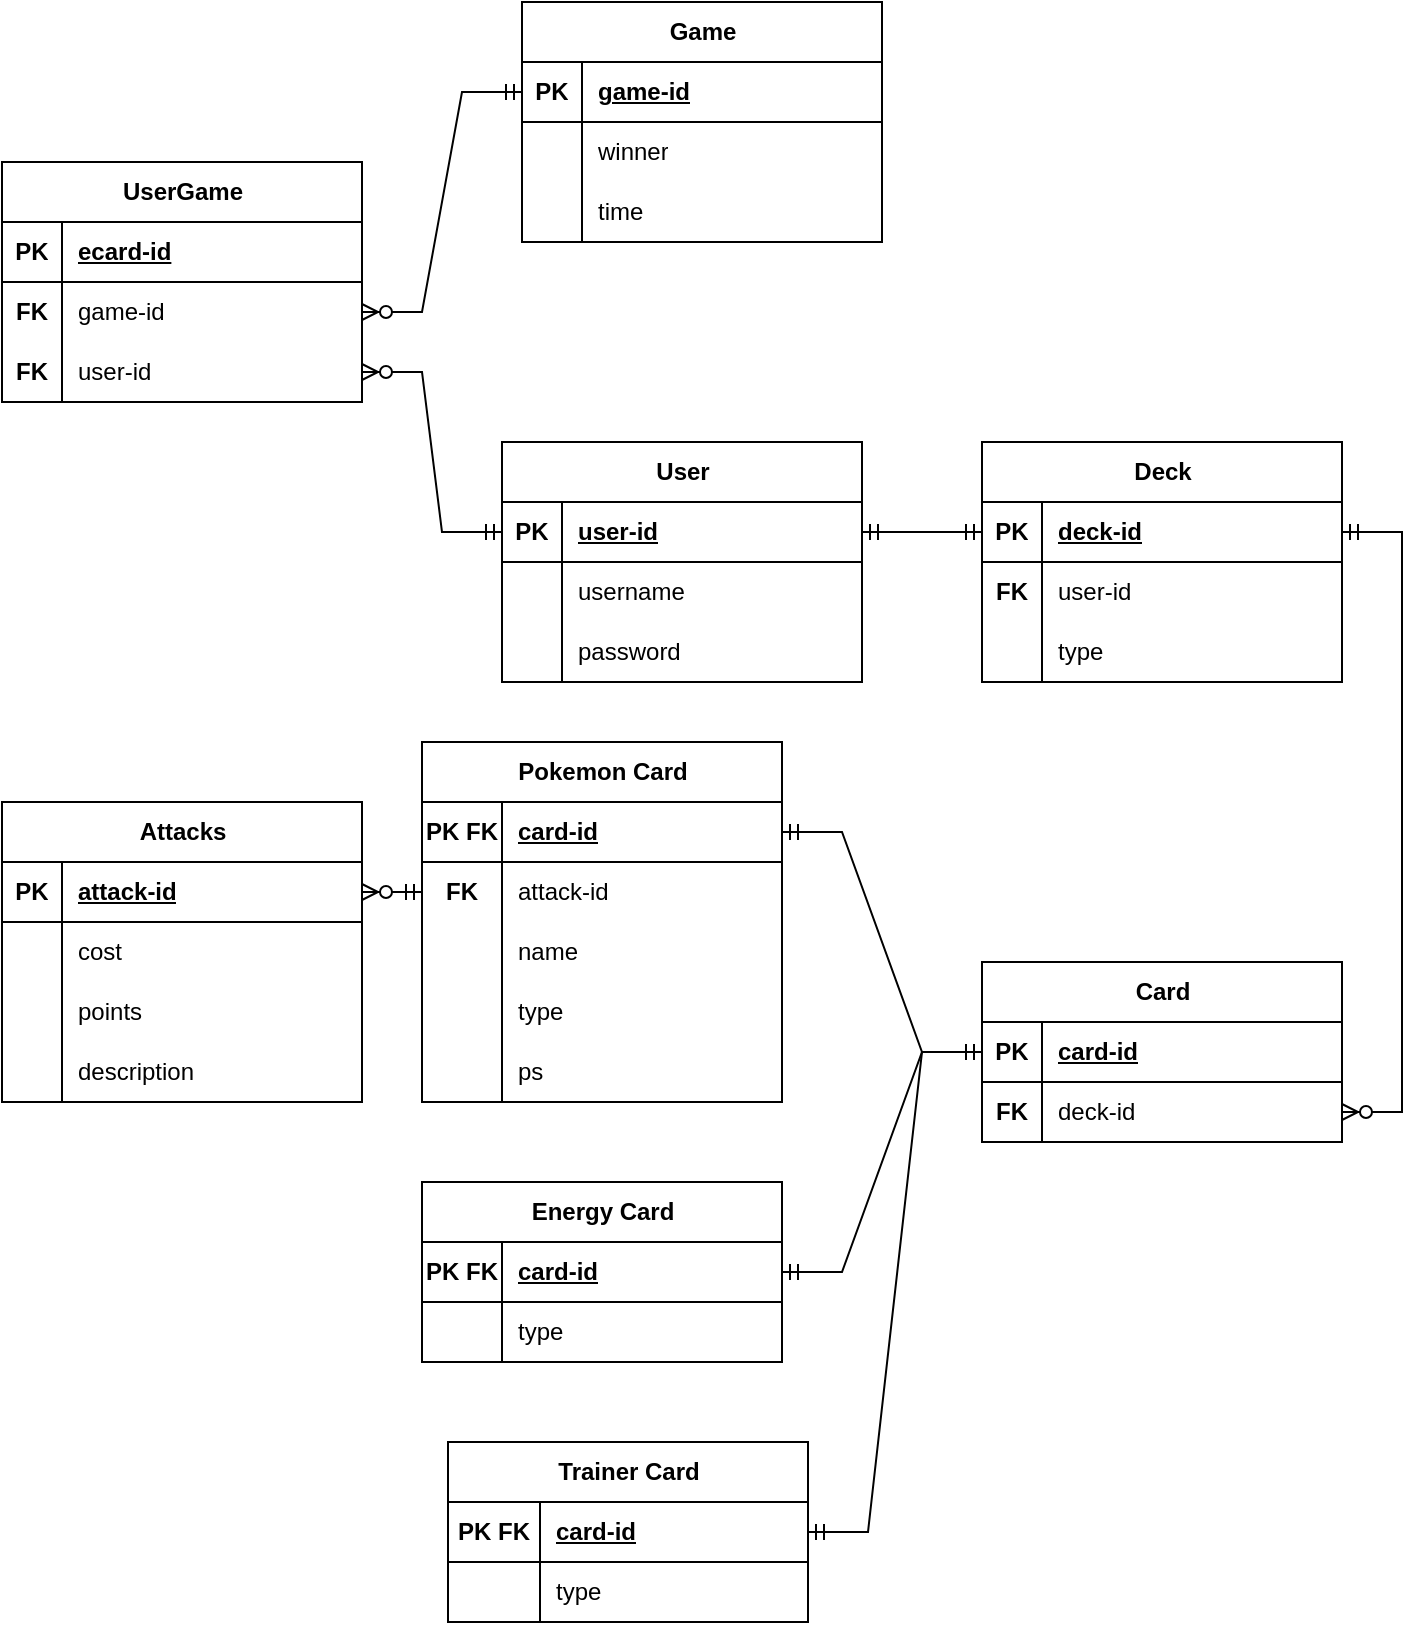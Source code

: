 <mxfile version="24.2.5" type="device">
  <diagram id="C5RBs43oDa-KdzZeNtuy" name="Page-1">
    <mxGraphModel dx="1312" dy="996" grid="1" gridSize="10" guides="1" tooltips="1" connect="1" arrows="1" fold="1" page="1" pageScale="1" pageWidth="827" pageHeight="1169" math="0" shadow="0">
      <root>
        <mxCell id="WIyWlLk6GJQsqaUBKTNV-0" />
        <mxCell id="WIyWlLk6GJQsqaUBKTNV-1" parent="WIyWlLk6GJQsqaUBKTNV-0" />
        <mxCell id="CTVpXvNB7a9VgWqE3rLi-47" value="User" style="shape=table;startSize=30;container=1;collapsible=1;childLayout=tableLayout;fixedRows=1;rowLines=0;fontStyle=1;align=center;resizeLast=1;html=1;flipH=1;flipV=0;" vertex="1" parent="WIyWlLk6GJQsqaUBKTNV-1">
          <mxGeometry x="313" y="280" width="180" height="120" as="geometry" />
        </mxCell>
        <mxCell id="CTVpXvNB7a9VgWqE3rLi-48" value="" style="shape=tableRow;horizontal=0;startSize=0;swimlaneHead=0;swimlaneBody=0;fillColor=none;collapsible=0;dropTarget=0;points=[[0,0.5],[1,0.5]];portConstraint=eastwest;top=0;left=0;right=0;bottom=1;" vertex="1" parent="CTVpXvNB7a9VgWqE3rLi-47">
          <mxGeometry y="30" width="180" height="30" as="geometry" />
        </mxCell>
        <mxCell id="CTVpXvNB7a9VgWqE3rLi-49" value="PK" style="shape=partialRectangle;connectable=0;fillColor=none;top=0;left=0;bottom=0;right=0;fontStyle=1;overflow=hidden;whiteSpace=wrap;html=1;" vertex="1" parent="CTVpXvNB7a9VgWqE3rLi-48">
          <mxGeometry width="30" height="30" as="geometry">
            <mxRectangle width="30" height="30" as="alternateBounds" />
          </mxGeometry>
        </mxCell>
        <mxCell id="CTVpXvNB7a9VgWqE3rLi-50" value="user-id" style="shape=partialRectangle;connectable=0;fillColor=none;top=0;left=0;bottom=0;right=0;align=left;spacingLeft=6;fontStyle=5;overflow=hidden;whiteSpace=wrap;html=1;" vertex="1" parent="CTVpXvNB7a9VgWqE3rLi-48">
          <mxGeometry x="30" width="150" height="30" as="geometry">
            <mxRectangle width="150" height="30" as="alternateBounds" />
          </mxGeometry>
        </mxCell>
        <mxCell id="CTVpXvNB7a9VgWqE3rLi-54" value="" style="shape=tableRow;horizontal=0;startSize=0;swimlaneHead=0;swimlaneBody=0;fillColor=none;collapsible=0;dropTarget=0;points=[[0,0.5],[1,0.5]];portConstraint=eastwest;top=0;left=0;right=0;bottom=0;" vertex="1" parent="CTVpXvNB7a9VgWqE3rLi-47">
          <mxGeometry y="60" width="180" height="30" as="geometry" />
        </mxCell>
        <mxCell id="CTVpXvNB7a9VgWqE3rLi-55" value="" style="shape=partialRectangle;connectable=0;fillColor=none;top=0;left=0;bottom=0;right=0;editable=1;overflow=hidden;whiteSpace=wrap;html=1;" vertex="1" parent="CTVpXvNB7a9VgWqE3rLi-54">
          <mxGeometry width="30" height="30" as="geometry">
            <mxRectangle width="30" height="30" as="alternateBounds" />
          </mxGeometry>
        </mxCell>
        <mxCell id="CTVpXvNB7a9VgWqE3rLi-56" value="username" style="shape=partialRectangle;connectable=0;fillColor=none;top=0;left=0;bottom=0;right=0;align=left;spacingLeft=6;overflow=hidden;whiteSpace=wrap;html=1;" vertex="1" parent="CTVpXvNB7a9VgWqE3rLi-54">
          <mxGeometry x="30" width="150" height="30" as="geometry">
            <mxRectangle width="150" height="30" as="alternateBounds" />
          </mxGeometry>
        </mxCell>
        <mxCell id="CTVpXvNB7a9VgWqE3rLi-57" value="" style="shape=tableRow;horizontal=0;startSize=0;swimlaneHead=0;swimlaneBody=0;fillColor=none;collapsible=0;dropTarget=0;points=[[0,0.5],[1,0.5]];portConstraint=eastwest;top=0;left=0;right=0;bottom=0;" vertex="1" parent="CTVpXvNB7a9VgWqE3rLi-47">
          <mxGeometry y="90" width="180" height="30" as="geometry" />
        </mxCell>
        <mxCell id="CTVpXvNB7a9VgWqE3rLi-58" value="" style="shape=partialRectangle;connectable=0;fillColor=none;top=0;left=0;bottom=0;right=0;editable=1;overflow=hidden;whiteSpace=wrap;html=1;" vertex="1" parent="CTVpXvNB7a9VgWqE3rLi-57">
          <mxGeometry width="30" height="30" as="geometry">
            <mxRectangle width="30" height="30" as="alternateBounds" />
          </mxGeometry>
        </mxCell>
        <mxCell id="CTVpXvNB7a9VgWqE3rLi-59" value="password" style="shape=partialRectangle;connectable=0;fillColor=none;top=0;left=0;bottom=0;right=0;align=left;spacingLeft=6;overflow=hidden;whiteSpace=wrap;html=1;" vertex="1" parent="CTVpXvNB7a9VgWqE3rLi-57">
          <mxGeometry x="30" width="150" height="30" as="geometry">
            <mxRectangle width="150" height="30" as="alternateBounds" />
          </mxGeometry>
        </mxCell>
        <mxCell id="CTVpXvNB7a9VgWqE3rLi-60" value="Deck" style="shape=table;startSize=30;container=1;collapsible=1;childLayout=tableLayout;fixedRows=1;rowLines=0;fontStyle=1;align=center;resizeLast=1;html=1;" vertex="1" parent="WIyWlLk6GJQsqaUBKTNV-1">
          <mxGeometry x="553" y="280" width="180" height="120" as="geometry" />
        </mxCell>
        <mxCell id="CTVpXvNB7a9VgWqE3rLi-61" value="" style="shape=tableRow;horizontal=0;startSize=0;swimlaneHead=0;swimlaneBody=0;fillColor=none;collapsible=0;dropTarget=0;points=[[0,0.5],[1,0.5]];portConstraint=eastwest;top=0;left=0;right=0;bottom=1;" vertex="1" parent="CTVpXvNB7a9VgWqE3rLi-60">
          <mxGeometry y="30" width="180" height="30" as="geometry" />
        </mxCell>
        <mxCell id="CTVpXvNB7a9VgWqE3rLi-62" value="PK" style="shape=partialRectangle;connectable=0;fillColor=none;top=0;left=0;bottom=0;right=0;fontStyle=1;overflow=hidden;whiteSpace=wrap;html=1;" vertex="1" parent="CTVpXvNB7a9VgWqE3rLi-61">
          <mxGeometry width="30" height="30" as="geometry">
            <mxRectangle width="30" height="30" as="alternateBounds" />
          </mxGeometry>
        </mxCell>
        <mxCell id="CTVpXvNB7a9VgWqE3rLi-63" value="deck-id" style="shape=partialRectangle;connectable=0;fillColor=none;top=0;left=0;bottom=0;right=0;align=left;spacingLeft=6;fontStyle=5;overflow=hidden;whiteSpace=wrap;html=1;" vertex="1" parent="CTVpXvNB7a9VgWqE3rLi-61">
          <mxGeometry x="30" width="150" height="30" as="geometry">
            <mxRectangle width="150" height="30" as="alternateBounds" />
          </mxGeometry>
        </mxCell>
        <mxCell id="CTVpXvNB7a9VgWqE3rLi-70" value="" style="shape=tableRow;horizontal=0;startSize=0;swimlaneHead=0;swimlaneBody=0;fillColor=none;collapsible=0;dropTarget=0;points=[[0,0.5],[1,0.5]];portConstraint=eastwest;top=0;left=0;right=0;bottom=0;" vertex="1" parent="CTVpXvNB7a9VgWqE3rLi-60">
          <mxGeometry y="60" width="180" height="30" as="geometry" />
        </mxCell>
        <mxCell id="CTVpXvNB7a9VgWqE3rLi-71" value="&lt;b&gt;FK&lt;/b&gt;" style="shape=partialRectangle;connectable=0;fillColor=none;top=0;left=0;bottom=0;right=0;editable=1;overflow=hidden;whiteSpace=wrap;html=1;" vertex="1" parent="CTVpXvNB7a9VgWqE3rLi-70">
          <mxGeometry width="30" height="30" as="geometry">
            <mxRectangle width="30" height="30" as="alternateBounds" />
          </mxGeometry>
        </mxCell>
        <mxCell id="CTVpXvNB7a9VgWqE3rLi-72" value="user-id" style="shape=partialRectangle;connectable=0;fillColor=none;top=0;left=0;bottom=0;right=0;align=left;spacingLeft=6;overflow=hidden;whiteSpace=wrap;html=1;" vertex="1" parent="CTVpXvNB7a9VgWqE3rLi-70">
          <mxGeometry x="30" width="150" height="30" as="geometry">
            <mxRectangle width="150" height="30" as="alternateBounds" />
          </mxGeometry>
        </mxCell>
        <mxCell id="CTVpXvNB7a9VgWqE3rLi-306" style="shape=tableRow;horizontal=0;startSize=0;swimlaneHead=0;swimlaneBody=0;fillColor=none;collapsible=0;dropTarget=0;points=[[0,0.5],[1,0.5]];portConstraint=eastwest;top=0;left=0;right=0;bottom=0;" vertex="1" parent="CTVpXvNB7a9VgWqE3rLi-60">
          <mxGeometry y="90" width="180" height="30" as="geometry" />
        </mxCell>
        <mxCell id="CTVpXvNB7a9VgWqE3rLi-307" style="shape=partialRectangle;connectable=0;fillColor=none;top=0;left=0;bottom=0;right=0;editable=1;overflow=hidden;whiteSpace=wrap;html=1;" vertex="1" parent="CTVpXvNB7a9VgWqE3rLi-306">
          <mxGeometry width="30" height="30" as="geometry">
            <mxRectangle width="30" height="30" as="alternateBounds" />
          </mxGeometry>
        </mxCell>
        <mxCell id="CTVpXvNB7a9VgWqE3rLi-308" value="type" style="shape=partialRectangle;connectable=0;fillColor=none;top=0;left=0;bottom=0;right=0;align=left;spacingLeft=6;overflow=hidden;whiteSpace=wrap;html=1;" vertex="1" parent="CTVpXvNB7a9VgWqE3rLi-306">
          <mxGeometry x="30" width="150" height="30" as="geometry">
            <mxRectangle width="150" height="30" as="alternateBounds" />
          </mxGeometry>
        </mxCell>
        <mxCell id="CTVpXvNB7a9VgWqE3rLi-105" value="Attacks" style="shape=table;startSize=30;container=1;collapsible=1;childLayout=tableLayout;fixedRows=1;rowLines=0;fontStyle=1;align=center;resizeLast=1;html=1;" vertex="1" parent="WIyWlLk6GJQsqaUBKTNV-1">
          <mxGeometry x="63" y="460" width="180" height="150" as="geometry" />
        </mxCell>
        <mxCell id="CTVpXvNB7a9VgWqE3rLi-106" value="" style="shape=tableRow;horizontal=0;startSize=0;swimlaneHead=0;swimlaneBody=0;fillColor=none;collapsible=0;dropTarget=0;points=[[0,0.5],[1,0.5]];portConstraint=eastwest;top=0;left=0;right=0;bottom=1;" vertex="1" parent="CTVpXvNB7a9VgWqE3rLi-105">
          <mxGeometry y="30" width="180" height="30" as="geometry" />
        </mxCell>
        <mxCell id="CTVpXvNB7a9VgWqE3rLi-107" value="PK" style="shape=partialRectangle;connectable=0;fillColor=none;top=0;left=0;bottom=0;right=0;fontStyle=1;overflow=hidden;whiteSpace=wrap;html=1;" vertex="1" parent="CTVpXvNB7a9VgWqE3rLi-106">
          <mxGeometry width="30" height="30" as="geometry">
            <mxRectangle width="30" height="30" as="alternateBounds" />
          </mxGeometry>
        </mxCell>
        <mxCell id="CTVpXvNB7a9VgWqE3rLi-108" value="attack-id" style="shape=partialRectangle;connectable=0;fillColor=none;top=0;left=0;bottom=0;right=0;align=left;spacingLeft=6;fontStyle=5;overflow=hidden;whiteSpace=wrap;html=1;" vertex="1" parent="CTVpXvNB7a9VgWqE3rLi-106">
          <mxGeometry x="30" width="150" height="30" as="geometry">
            <mxRectangle width="150" height="30" as="alternateBounds" />
          </mxGeometry>
        </mxCell>
        <mxCell id="CTVpXvNB7a9VgWqE3rLi-112" value="" style="shape=tableRow;horizontal=0;startSize=0;swimlaneHead=0;swimlaneBody=0;fillColor=none;collapsible=0;dropTarget=0;points=[[0,0.5],[1,0.5]];portConstraint=eastwest;top=0;left=0;right=0;bottom=0;" vertex="1" parent="CTVpXvNB7a9VgWqE3rLi-105">
          <mxGeometry y="60" width="180" height="30" as="geometry" />
        </mxCell>
        <mxCell id="CTVpXvNB7a9VgWqE3rLi-113" value="" style="shape=partialRectangle;connectable=0;fillColor=none;top=0;left=0;bottom=0;right=0;editable=1;overflow=hidden;whiteSpace=wrap;html=1;" vertex="1" parent="CTVpXvNB7a9VgWqE3rLi-112">
          <mxGeometry width="30" height="30" as="geometry">
            <mxRectangle width="30" height="30" as="alternateBounds" />
          </mxGeometry>
        </mxCell>
        <mxCell id="CTVpXvNB7a9VgWqE3rLi-114" value="cost" style="shape=partialRectangle;connectable=0;fillColor=none;top=0;left=0;bottom=0;right=0;align=left;spacingLeft=6;overflow=hidden;whiteSpace=wrap;html=1;" vertex="1" parent="CTVpXvNB7a9VgWqE3rLi-112">
          <mxGeometry x="30" width="150" height="30" as="geometry">
            <mxRectangle width="150" height="30" as="alternateBounds" />
          </mxGeometry>
        </mxCell>
        <mxCell id="CTVpXvNB7a9VgWqE3rLi-115" value="" style="shape=tableRow;horizontal=0;startSize=0;swimlaneHead=0;swimlaneBody=0;fillColor=none;collapsible=0;dropTarget=0;points=[[0,0.5],[1,0.5]];portConstraint=eastwest;top=0;left=0;right=0;bottom=0;" vertex="1" parent="CTVpXvNB7a9VgWqE3rLi-105">
          <mxGeometry y="90" width="180" height="30" as="geometry" />
        </mxCell>
        <mxCell id="CTVpXvNB7a9VgWqE3rLi-116" value="&lt;div&gt;&lt;br&gt;&lt;/div&gt;" style="shape=partialRectangle;connectable=0;fillColor=none;top=0;left=0;bottom=0;right=0;editable=1;overflow=hidden;whiteSpace=wrap;html=1;" vertex="1" parent="CTVpXvNB7a9VgWqE3rLi-115">
          <mxGeometry width="30" height="30" as="geometry">
            <mxRectangle width="30" height="30" as="alternateBounds" />
          </mxGeometry>
        </mxCell>
        <mxCell id="CTVpXvNB7a9VgWqE3rLi-117" value="points" style="shape=partialRectangle;connectable=0;fillColor=none;top=0;left=0;bottom=0;right=0;align=left;spacingLeft=6;overflow=hidden;whiteSpace=wrap;html=1;" vertex="1" parent="CTVpXvNB7a9VgWqE3rLi-115">
          <mxGeometry x="30" width="150" height="30" as="geometry">
            <mxRectangle width="150" height="30" as="alternateBounds" />
          </mxGeometry>
        </mxCell>
        <mxCell id="CTVpXvNB7a9VgWqE3rLi-118" style="shape=tableRow;horizontal=0;startSize=0;swimlaneHead=0;swimlaneBody=0;fillColor=none;collapsible=0;dropTarget=0;points=[[0,0.5],[1,0.5]];portConstraint=eastwest;top=0;left=0;right=0;bottom=0;" vertex="1" parent="CTVpXvNB7a9VgWqE3rLi-105">
          <mxGeometry y="120" width="180" height="30" as="geometry" />
        </mxCell>
        <mxCell id="CTVpXvNB7a9VgWqE3rLi-119" style="shape=partialRectangle;connectable=0;fillColor=none;top=0;left=0;bottom=0;right=0;editable=1;overflow=hidden;whiteSpace=wrap;html=1;" vertex="1" parent="CTVpXvNB7a9VgWqE3rLi-118">
          <mxGeometry width="30" height="30" as="geometry">
            <mxRectangle width="30" height="30" as="alternateBounds" />
          </mxGeometry>
        </mxCell>
        <mxCell id="CTVpXvNB7a9VgWqE3rLi-120" value="description" style="shape=partialRectangle;connectable=0;fillColor=none;top=0;left=0;bottom=0;right=0;align=left;spacingLeft=6;overflow=hidden;whiteSpace=wrap;html=1;" vertex="1" parent="CTVpXvNB7a9VgWqE3rLi-118">
          <mxGeometry x="30" width="150" height="30" as="geometry">
            <mxRectangle width="150" height="30" as="alternateBounds" />
          </mxGeometry>
        </mxCell>
        <mxCell id="CTVpXvNB7a9VgWqE3rLi-162" value="Game" style="shape=table;startSize=30;container=1;collapsible=1;childLayout=tableLayout;fixedRows=1;rowLines=0;fontStyle=1;align=center;resizeLast=1;html=1;" vertex="1" parent="WIyWlLk6GJQsqaUBKTNV-1">
          <mxGeometry x="323" y="60" width="180" height="120" as="geometry" />
        </mxCell>
        <mxCell id="CTVpXvNB7a9VgWqE3rLi-163" value="" style="shape=tableRow;horizontal=0;startSize=0;swimlaneHead=0;swimlaneBody=0;fillColor=none;collapsible=0;dropTarget=0;points=[[0,0.5],[1,0.5]];portConstraint=eastwest;top=0;left=0;right=0;bottom=1;" vertex="1" parent="CTVpXvNB7a9VgWqE3rLi-162">
          <mxGeometry y="30" width="180" height="30" as="geometry" />
        </mxCell>
        <mxCell id="CTVpXvNB7a9VgWqE3rLi-164" value="PK" style="shape=partialRectangle;connectable=0;fillColor=none;top=0;left=0;bottom=0;right=0;fontStyle=1;overflow=hidden;whiteSpace=wrap;html=1;" vertex="1" parent="CTVpXvNB7a9VgWqE3rLi-163">
          <mxGeometry width="30" height="30" as="geometry">
            <mxRectangle width="30" height="30" as="alternateBounds" />
          </mxGeometry>
        </mxCell>
        <mxCell id="CTVpXvNB7a9VgWqE3rLi-165" value="game-id" style="shape=partialRectangle;connectable=0;fillColor=none;top=0;left=0;bottom=0;right=0;align=left;spacingLeft=6;fontStyle=5;overflow=hidden;whiteSpace=wrap;html=1;" vertex="1" parent="CTVpXvNB7a9VgWqE3rLi-163">
          <mxGeometry x="30" width="150" height="30" as="geometry">
            <mxRectangle width="150" height="30" as="alternateBounds" />
          </mxGeometry>
        </mxCell>
        <mxCell id="CTVpXvNB7a9VgWqE3rLi-217" style="shape=tableRow;horizontal=0;startSize=0;swimlaneHead=0;swimlaneBody=0;fillColor=none;collapsible=0;dropTarget=0;points=[[0,0.5],[1,0.5]];portConstraint=eastwest;top=0;left=0;right=0;bottom=0;" vertex="1" parent="CTVpXvNB7a9VgWqE3rLi-162">
          <mxGeometry y="60" width="180" height="30" as="geometry" />
        </mxCell>
        <mxCell id="CTVpXvNB7a9VgWqE3rLi-218" style="shape=partialRectangle;connectable=0;fillColor=none;top=0;left=0;bottom=0;right=0;editable=1;overflow=hidden;whiteSpace=wrap;html=1;" vertex="1" parent="CTVpXvNB7a9VgWqE3rLi-217">
          <mxGeometry width="30" height="30" as="geometry">
            <mxRectangle width="30" height="30" as="alternateBounds" />
          </mxGeometry>
        </mxCell>
        <mxCell id="CTVpXvNB7a9VgWqE3rLi-219" value="winner" style="shape=partialRectangle;connectable=0;fillColor=none;top=0;left=0;bottom=0;right=0;align=left;spacingLeft=6;overflow=hidden;whiteSpace=wrap;html=1;" vertex="1" parent="CTVpXvNB7a9VgWqE3rLi-217">
          <mxGeometry x="30" width="150" height="30" as="geometry">
            <mxRectangle width="150" height="30" as="alternateBounds" />
          </mxGeometry>
        </mxCell>
        <mxCell id="CTVpXvNB7a9VgWqE3rLi-290" style="shape=tableRow;horizontal=0;startSize=0;swimlaneHead=0;swimlaneBody=0;fillColor=none;collapsible=0;dropTarget=0;points=[[0,0.5],[1,0.5]];portConstraint=eastwest;top=0;left=0;right=0;bottom=0;" vertex="1" parent="CTVpXvNB7a9VgWqE3rLi-162">
          <mxGeometry y="90" width="180" height="30" as="geometry" />
        </mxCell>
        <mxCell id="CTVpXvNB7a9VgWqE3rLi-291" style="shape=partialRectangle;connectable=0;fillColor=none;top=0;left=0;bottom=0;right=0;editable=1;overflow=hidden;whiteSpace=wrap;html=1;" vertex="1" parent="CTVpXvNB7a9VgWqE3rLi-290">
          <mxGeometry width="30" height="30" as="geometry">
            <mxRectangle width="30" height="30" as="alternateBounds" />
          </mxGeometry>
        </mxCell>
        <mxCell id="CTVpXvNB7a9VgWqE3rLi-292" value="time" style="shape=partialRectangle;connectable=0;fillColor=none;top=0;left=0;bottom=0;right=0;align=left;spacingLeft=6;overflow=hidden;whiteSpace=wrap;html=1;" vertex="1" parent="CTVpXvNB7a9VgWqE3rLi-290">
          <mxGeometry x="30" width="150" height="30" as="geometry">
            <mxRectangle width="150" height="30" as="alternateBounds" />
          </mxGeometry>
        </mxCell>
        <mxCell id="CTVpXvNB7a9VgWqE3rLi-196" value="Pokemon Card" style="shape=table;startSize=30;container=1;collapsible=1;childLayout=tableLayout;fixedRows=1;rowLines=0;fontStyle=1;align=center;resizeLast=1;html=1;" vertex="1" parent="WIyWlLk6GJQsqaUBKTNV-1">
          <mxGeometry x="273" y="430" width="180" height="180" as="geometry" />
        </mxCell>
        <mxCell id="CTVpXvNB7a9VgWqE3rLi-197" value="" style="shape=tableRow;horizontal=0;startSize=0;swimlaneHead=0;swimlaneBody=0;fillColor=none;collapsible=0;dropTarget=0;points=[[0,0.5],[1,0.5]];portConstraint=eastwest;top=0;left=0;right=0;bottom=1;" vertex="1" parent="CTVpXvNB7a9VgWqE3rLi-196">
          <mxGeometry y="30" width="180" height="30" as="geometry" />
        </mxCell>
        <mxCell id="CTVpXvNB7a9VgWqE3rLi-198" value="PK FK" style="shape=partialRectangle;connectable=0;fillColor=none;top=0;left=0;bottom=0;right=0;fontStyle=1;overflow=hidden;whiteSpace=wrap;html=1;" vertex="1" parent="CTVpXvNB7a9VgWqE3rLi-197">
          <mxGeometry width="40" height="30" as="geometry">
            <mxRectangle width="40" height="30" as="alternateBounds" />
          </mxGeometry>
        </mxCell>
        <mxCell id="CTVpXvNB7a9VgWqE3rLi-199" value="card-id" style="shape=partialRectangle;connectable=0;fillColor=none;top=0;left=0;bottom=0;right=0;align=left;spacingLeft=6;fontStyle=5;overflow=hidden;whiteSpace=wrap;html=1;" vertex="1" parent="CTVpXvNB7a9VgWqE3rLi-197">
          <mxGeometry x="40" width="140" height="30" as="geometry">
            <mxRectangle width="140" height="30" as="alternateBounds" />
          </mxGeometry>
        </mxCell>
        <mxCell id="CTVpXvNB7a9VgWqE3rLi-200" style="shape=tableRow;horizontal=0;startSize=0;swimlaneHead=0;swimlaneBody=0;fillColor=none;collapsible=0;dropTarget=0;points=[[0,0.5],[1,0.5]];portConstraint=eastwest;top=0;left=0;right=0;bottom=0;" vertex="1" parent="CTVpXvNB7a9VgWqE3rLi-196">
          <mxGeometry y="60" width="180" height="30" as="geometry" />
        </mxCell>
        <mxCell id="CTVpXvNB7a9VgWqE3rLi-201" value="&lt;b&gt;FK&lt;/b&gt;" style="shape=partialRectangle;connectable=0;fillColor=none;top=0;left=0;bottom=0;right=0;editable=1;overflow=hidden;whiteSpace=wrap;html=1;" vertex="1" parent="CTVpXvNB7a9VgWqE3rLi-200">
          <mxGeometry width="40" height="30" as="geometry">
            <mxRectangle width="40" height="30" as="alternateBounds" />
          </mxGeometry>
        </mxCell>
        <mxCell id="CTVpXvNB7a9VgWqE3rLi-202" value="attack-id" style="shape=partialRectangle;connectable=0;fillColor=none;top=0;left=0;bottom=0;right=0;align=left;spacingLeft=6;overflow=hidden;whiteSpace=wrap;html=1;" vertex="1" parent="CTVpXvNB7a9VgWqE3rLi-200">
          <mxGeometry x="40" width="140" height="30" as="geometry">
            <mxRectangle width="140" height="30" as="alternateBounds" />
          </mxGeometry>
        </mxCell>
        <mxCell id="CTVpXvNB7a9VgWqE3rLi-313" style="shape=tableRow;horizontal=0;startSize=0;swimlaneHead=0;swimlaneBody=0;fillColor=none;collapsible=0;dropTarget=0;points=[[0,0.5],[1,0.5]];portConstraint=eastwest;top=0;left=0;right=0;bottom=0;" vertex="1" parent="CTVpXvNB7a9VgWqE3rLi-196">
          <mxGeometry y="90" width="180" height="30" as="geometry" />
        </mxCell>
        <mxCell id="CTVpXvNB7a9VgWqE3rLi-314" style="shape=partialRectangle;connectable=0;fillColor=none;top=0;left=0;bottom=0;right=0;editable=1;overflow=hidden;whiteSpace=wrap;html=1;" vertex="1" parent="CTVpXvNB7a9VgWqE3rLi-313">
          <mxGeometry width="40" height="30" as="geometry">
            <mxRectangle width="40" height="30" as="alternateBounds" />
          </mxGeometry>
        </mxCell>
        <mxCell id="CTVpXvNB7a9VgWqE3rLi-315" value="name" style="shape=partialRectangle;connectable=0;fillColor=none;top=0;left=0;bottom=0;right=0;align=left;spacingLeft=6;overflow=hidden;whiteSpace=wrap;html=1;" vertex="1" parent="CTVpXvNB7a9VgWqE3rLi-313">
          <mxGeometry x="40" width="140" height="30" as="geometry">
            <mxRectangle width="140" height="30" as="alternateBounds" />
          </mxGeometry>
        </mxCell>
        <mxCell id="CTVpXvNB7a9VgWqE3rLi-316" style="shape=tableRow;horizontal=0;startSize=0;swimlaneHead=0;swimlaneBody=0;fillColor=none;collapsible=0;dropTarget=0;points=[[0,0.5],[1,0.5]];portConstraint=eastwest;top=0;left=0;right=0;bottom=0;" vertex="1" parent="CTVpXvNB7a9VgWqE3rLi-196">
          <mxGeometry y="120" width="180" height="30" as="geometry" />
        </mxCell>
        <mxCell id="CTVpXvNB7a9VgWqE3rLi-317" style="shape=partialRectangle;connectable=0;fillColor=none;top=0;left=0;bottom=0;right=0;editable=1;overflow=hidden;whiteSpace=wrap;html=1;" vertex="1" parent="CTVpXvNB7a9VgWqE3rLi-316">
          <mxGeometry width="40" height="30" as="geometry">
            <mxRectangle width="40" height="30" as="alternateBounds" />
          </mxGeometry>
        </mxCell>
        <mxCell id="CTVpXvNB7a9VgWqE3rLi-318" value="type" style="shape=partialRectangle;connectable=0;fillColor=none;top=0;left=0;bottom=0;right=0;align=left;spacingLeft=6;overflow=hidden;whiteSpace=wrap;html=1;" vertex="1" parent="CTVpXvNB7a9VgWqE3rLi-316">
          <mxGeometry x="40" width="140" height="30" as="geometry">
            <mxRectangle width="140" height="30" as="alternateBounds" />
          </mxGeometry>
        </mxCell>
        <mxCell id="CTVpXvNB7a9VgWqE3rLi-319" style="shape=tableRow;horizontal=0;startSize=0;swimlaneHead=0;swimlaneBody=0;fillColor=none;collapsible=0;dropTarget=0;points=[[0,0.5],[1,0.5]];portConstraint=eastwest;top=0;left=0;right=0;bottom=0;" vertex="1" parent="CTVpXvNB7a9VgWqE3rLi-196">
          <mxGeometry y="150" width="180" height="30" as="geometry" />
        </mxCell>
        <mxCell id="CTVpXvNB7a9VgWqE3rLi-320" style="shape=partialRectangle;connectable=0;fillColor=none;top=0;left=0;bottom=0;right=0;editable=1;overflow=hidden;whiteSpace=wrap;html=1;" vertex="1" parent="CTVpXvNB7a9VgWqE3rLi-319">
          <mxGeometry width="40" height="30" as="geometry">
            <mxRectangle width="40" height="30" as="alternateBounds" />
          </mxGeometry>
        </mxCell>
        <mxCell id="CTVpXvNB7a9VgWqE3rLi-321" value="ps" style="shape=partialRectangle;connectable=0;fillColor=none;top=0;left=0;bottom=0;right=0;align=left;spacingLeft=6;overflow=hidden;whiteSpace=wrap;html=1;" vertex="1" parent="CTVpXvNB7a9VgWqE3rLi-319">
          <mxGeometry x="40" width="140" height="30" as="geometry">
            <mxRectangle width="140" height="30" as="alternateBounds" />
          </mxGeometry>
        </mxCell>
        <mxCell id="CTVpXvNB7a9VgWqE3rLi-203" value="Energy Card" style="shape=table;startSize=30;container=1;collapsible=1;childLayout=tableLayout;fixedRows=1;rowLines=0;fontStyle=1;align=center;resizeLast=1;html=1;" vertex="1" parent="WIyWlLk6GJQsqaUBKTNV-1">
          <mxGeometry x="273" y="650" width="180" height="90" as="geometry" />
        </mxCell>
        <mxCell id="CTVpXvNB7a9VgWqE3rLi-204" value="" style="shape=tableRow;horizontal=0;startSize=0;swimlaneHead=0;swimlaneBody=0;fillColor=none;collapsible=0;dropTarget=0;points=[[0,0.5],[1,0.5]];portConstraint=eastwest;top=0;left=0;right=0;bottom=1;" vertex="1" parent="CTVpXvNB7a9VgWqE3rLi-203">
          <mxGeometry y="30" width="180" height="30" as="geometry" />
        </mxCell>
        <mxCell id="CTVpXvNB7a9VgWqE3rLi-205" value="PK FK" style="shape=partialRectangle;connectable=0;fillColor=none;top=0;left=0;bottom=0;right=0;fontStyle=1;overflow=hidden;whiteSpace=wrap;html=1;" vertex="1" parent="CTVpXvNB7a9VgWqE3rLi-204">
          <mxGeometry width="40" height="30" as="geometry">
            <mxRectangle width="40" height="30" as="alternateBounds" />
          </mxGeometry>
        </mxCell>
        <mxCell id="CTVpXvNB7a9VgWqE3rLi-206" value="card-id" style="shape=partialRectangle;connectable=0;fillColor=none;top=0;left=0;bottom=0;right=0;align=left;spacingLeft=6;fontStyle=5;overflow=hidden;whiteSpace=wrap;html=1;" vertex="1" parent="CTVpXvNB7a9VgWqE3rLi-204">
          <mxGeometry x="40" width="140" height="30" as="geometry">
            <mxRectangle width="140" height="30" as="alternateBounds" />
          </mxGeometry>
        </mxCell>
        <mxCell id="CTVpXvNB7a9VgWqE3rLi-207" style="shape=tableRow;horizontal=0;startSize=0;swimlaneHead=0;swimlaneBody=0;fillColor=none;collapsible=0;dropTarget=0;points=[[0,0.5],[1,0.5]];portConstraint=eastwest;top=0;left=0;right=0;bottom=0;" vertex="1" parent="CTVpXvNB7a9VgWqE3rLi-203">
          <mxGeometry y="60" width="180" height="30" as="geometry" />
        </mxCell>
        <mxCell id="CTVpXvNB7a9VgWqE3rLi-208" style="shape=partialRectangle;connectable=0;fillColor=none;top=0;left=0;bottom=0;right=0;editable=1;overflow=hidden;whiteSpace=wrap;html=1;" vertex="1" parent="CTVpXvNB7a9VgWqE3rLi-207">
          <mxGeometry width="40" height="30" as="geometry">
            <mxRectangle width="40" height="30" as="alternateBounds" />
          </mxGeometry>
        </mxCell>
        <mxCell id="CTVpXvNB7a9VgWqE3rLi-209" value="type" style="shape=partialRectangle;connectable=0;fillColor=none;top=0;left=0;bottom=0;right=0;align=left;spacingLeft=6;overflow=hidden;whiteSpace=wrap;html=1;" vertex="1" parent="CTVpXvNB7a9VgWqE3rLi-207">
          <mxGeometry x="40" width="140" height="30" as="geometry">
            <mxRectangle width="140" height="30" as="alternateBounds" />
          </mxGeometry>
        </mxCell>
        <mxCell id="CTVpXvNB7a9VgWqE3rLi-210" value="Trainer Card" style="shape=table;startSize=30;container=1;collapsible=1;childLayout=tableLayout;fixedRows=1;rowLines=0;fontStyle=1;align=center;resizeLast=1;html=1;" vertex="1" parent="WIyWlLk6GJQsqaUBKTNV-1">
          <mxGeometry x="286" y="780" width="180" height="90" as="geometry" />
        </mxCell>
        <mxCell id="CTVpXvNB7a9VgWqE3rLi-211" value="" style="shape=tableRow;horizontal=0;startSize=0;swimlaneHead=0;swimlaneBody=0;fillColor=none;collapsible=0;dropTarget=0;points=[[0,0.5],[1,0.5]];portConstraint=eastwest;top=0;left=0;right=0;bottom=1;" vertex="1" parent="CTVpXvNB7a9VgWqE3rLi-210">
          <mxGeometry y="30" width="180" height="30" as="geometry" />
        </mxCell>
        <mxCell id="CTVpXvNB7a9VgWqE3rLi-212" value="PK FK" style="shape=partialRectangle;connectable=0;fillColor=none;top=0;left=0;bottom=0;right=0;fontStyle=1;overflow=hidden;whiteSpace=wrap;html=1;" vertex="1" parent="CTVpXvNB7a9VgWqE3rLi-211">
          <mxGeometry width="46.0" height="30" as="geometry">
            <mxRectangle width="46.0" height="30" as="alternateBounds" />
          </mxGeometry>
        </mxCell>
        <mxCell id="CTVpXvNB7a9VgWqE3rLi-213" value="card-id" style="shape=partialRectangle;connectable=0;fillColor=none;top=0;left=0;bottom=0;right=0;align=left;spacingLeft=6;fontStyle=5;overflow=hidden;whiteSpace=wrap;html=1;" vertex="1" parent="CTVpXvNB7a9VgWqE3rLi-211">
          <mxGeometry x="46.0" width="134.0" height="30" as="geometry">
            <mxRectangle width="134.0" height="30" as="alternateBounds" />
          </mxGeometry>
        </mxCell>
        <mxCell id="CTVpXvNB7a9VgWqE3rLi-214" style="shape=tableRow;horizontal=0;startSize=0;swimlaneHead=0;swimlaneBody=0;fillColor=none;collapsible=0;dropTarget=0;points=[[0,0.5],[1,0.5]];portConstraint=eastwest;top=0;left=0;right=0;bottom=0;" vertex="1" parent="CTVpXvNB7a9VgWqE3rLi-210">
          <mxGeometry y="60" width="180" height="30" as="geometry" />
        </mxCell>
        <mxCell id="CTVpXvNB7a9VgWqE3rLi-215" style="shape=partialRectangle;connectable=0;fillColor=none;top=0;left=0;bottom=0;right=0;editable=1;overflow=hidden;whiteSpace=wrap;html=1;" vertex="1" parent="CTVpXvNB7a9VgWqE3rLi-214">
          <mxGeometry width="46.0" height="30" as="geometry">
            <mxRectangle width="46.0" height="30" as="alternateBounds" />
          </mxGeometry>
        </mxCell>
        <mxCell id="CTVpXvNB7a9VgWqE3rLi-216" value="type" style="shape=partialRectangle;connectable=0;fillColor=none;top=0;left=0;bottom=0;right=0;align=left;spacingLeft=6;overflow=hidden;whiteSpace=wrap;html=1;" vertex="1" parent="CTVpXvNB7a9VgWqE3rLi-214">
          <mxGeometry x="46.0" width="134.0" height="30" as="geometry">
            <mxRectangle width="134.0" height="30" as="alternateBounds" />
          </mxGeometry>
        </mxCell>
        <mxCell id="CTVpXvNB7a9VgWqE3rLi-220" value="UserGame" style="shape=table;startSize=30;container=1;collapsible=1;childLayout=tableLayout;fixedRows=1;rowLines=0;fontStyle=1;align=center;resizeLast=1;html=1;" vertex="1" parent="WIyWlLk6GJQsqaUBKTNV-1">
          <mxGeometry x="63" y="140" width="180" height="120" as="geometry" />
        </mxCell>
        <mxCell id="CTVpXvNB7a9VgWqE3rLi-221" value="" style="shape=tableRow;horizontal=0;startSize=0;swimlaneHead=0;swimlaneBody=0;fillColor=none;collapsible=0;dropTarget=0;points=[[0,0.5],[1,0.5]];portConstraint=eastwest;top=0;left=0;right=0;bottom=1;" vertex="1" parent="CTVpXvNB7a9VgWqE3rLi-220">
          <mxGeometry y="30" width="180" height="30" as="geometry" />
        </mxCell>
        <mxCell id="CTVpXvNB7a9VgWqE3rLi-222" value="PK" style="shape=partialRectangle;connectable=0;fillColor=none;top=0;left=0;bottom=0;right=0;fontStyle=1;overflow=hidden;whiteSpace=wrap;html=1;" vertex="1" parent="CTVpXvNB7a9VgWqE3rLi-221">
          <mxGeometry width="30" height="30" as="geometry">
            <mxRectangle width="30" height="30" as="alternateBounds" />
          </mxGeometry>
        </mxCell>
        <mxCell id="CTVpXvNB7a9VgWqE3rLi-223" value="ecard-id" style="shape=partialRectangle;connectable=0;fillColor=none;top=0;left=0;bottom=0;right=0;align=left;spacingLeft=6;fontStyle=5;overflow=hidden;whiteSpace=wrap;html=1;" vertex="1" parent="CTVpXvNB7a9VgWqE3rLi-221">
          <mxGeometry x="30" width="150" height="30" as="geometry">
            <mxRectangle width="150" height="30" as="alternateBounds" />
          </mxGeometry>
        </mxCell>
        <mxCell id="CTVpXvNB7a9VgWqE3rLi-224" style="shape=tableRow;horizontal=0;startSize=0;swimlaneHead=0;swimlaneBody=0;fillColor=none;collapsible=0;dropTarget=0;points=[[0,0.5],[1,0.5]];portConstraint=eastwest;top=0;left=0;right=0;bottom=0;" vertex="1" parent="CTVpXvNB7a9VgWqE3rLi-220">
          <mxGeometry y="60" width="180" height="30" as="geometry" />
        </mxCell>
        <mxCell id="CTVpXvNB7a9VgWqE3rLi-225" value="&lt;b&gt;FK&lt;/b&gt;" style="shape=partialRectangle;connectable=0;fillColor=none;top=0;left=0;bottom=0;right=0;editable=1;overflow=hidden;whiteSpace=wrap;html=1;" vertex="1" parent="CTVpXvNB7a9VgWqE3rLi-224">
          <mxGeometry width="30" height="30" as="geometry">
            <mxRectangle width="30" height="30" as="alternateBounds" />
          </mxGeometry>
        </mxCell>
        <mxCell id="CTVpXvNB7a9VgWqE3rLi-226" value="game-id" style="shape=partialRectangle;connectable=0;fillColor=none;top=0;left=0;bottom=0;right=0;align=left;spacingLeft=6;overflow=hidden;whiteSpace=wrap;html=1;" vertex="1" parent="CTVpXvNB7a9VgWqE3rLi-224">
          <mxGeometry x="30" width="150" height="30" as="geometry">
            <mxRectangle width="150" height="30" as="alternateBounds" />
          </mxGeometry>
        </mxCell>
        <mxCell id="CTVpXvNB7a9VgWqE3rLi-227" style="shape=tableRow;horizontal=0;startSize=0;swimlaneHead=0;swimlaneBody=0;fillColor=none;collapsible=0;dropTarget=0;points=[[0,0.5],[1,0.5]];portConstraint=eastwest;top=0;left=0;right=0;bottom=0;" vertex="1" parent="CTVpXvNB7a9VgWqE3rLi-220">
          <mxGeometry y="90" width="180" height="30" as="geometry" />
        </mxCell>
        <mxCell id="CTVpXvNB7a9VgWqE3rLi-228" value="&lt;b&gt;FK&lt;/b&gt;" style="shape=partialRectangle;connectable=0;fillColor=none;top=0;left=0;bottom=0;right=0;editable=1;overflow=hidden;whiteSpace=wrap;html=1;" vertex="1" parent="CTVpXvNB7a9VgWqE3rLi-227">
          <mxGeometry width="30" height="30" as="geometry">
            <mxRectangle width="30" height="30" as="alternateBounds" />
          </mxGeometry>
        </mxCell>
        <mxCell id="CTVpXvNB7a9VgWqE3rLi-229" value="user-id" style="shape=partialRectangle;connectable=0;fillColor=none;top=0;left=0;bottom=0;right=0;align=left;spacingLeft=6;overflow=hidden;whiteSpace=wrap;html=1;" vertex="1" parent="CTVpXvNB7a9VgWqE3rLi-227">
          <mxGeometry x="30" width="150" height="30" as="geometry">
            <mxRectangle width="150" height="30" as="alternateBounds" />
          </mxGeometry>
        </mxCell>
        <mxCell id="CTVpXvNB7a9VgWqE3rLi-232" value="" style="edgeStyle=entityRelationEdgeStyle;fontSize=12;html=1;endArrow=ERzeroToMany;startArrow=ERmandOne;rounded=0;exitX=0;exitY=0.5;exitDx=0;exitDy=0;entryX=1;entryY=0.5;entryDx=0;entryDy=0;" edge="1" parent="WIyWlLk6GJQsqaUBKTNV-1" source="CTVpXvNB7a9VgWqE3rLi-163" target="CTVpXvNB7a9VgWqE3rLi-224">
          <mxGeometry width="100" height="100" relative="1" as="geometry">
            <mxPoint x="1583" y="440" as="sourcePoint" />
            <mxPoint x="1713" y="410" as="targetPoint" />
          </mxGeometry>
        </mxCell>
        <mxCell id="CTVpXvNB7a9VgWqE3rLi-233" value="" style="edgeStyle=entityRelationEdgeStyle;fontSize=12;html=1;endArrow=ERzeroToMany;startArrow=ERmandOne;rounded=0;exitX=0;exitY=0.5;exitDx=0;exitDy=0;entryX=1;entryY=0.5;entryDx=0;entryDy=0;" edge="1" parent="WIyWlLk6GJQsqaUBKTNV-1" source="CTVpXvNB7a9VgWqE3rLi-48" target="CTVpXvNB7a9VgWqE3rLi-227">
          <mxGeometry width="100" height="100" relative="1" as="geometry">
            <mxPoint x="1503" y="410" as="sourcePoint" />
            <mxPoint x="1413" y="450" as="targetPoint" />
          </mxGeometry>
        </mxCell>
        <mxCell id="CTVpXvNB7a9VgWqE3rLi-299" value="Card" style="shape=table;startSize=30;container=1;collapsible=1;childLayout=tableLayout;fixedRows=1;rowLines=0;fontStyle=1;align=center;resizeLast=1;html=1;" vertex="1" parent="WIyWlLk6GJQsqaUBKTNV-1">
          <mxGeometry x="553" y="540" width="180" height="90" as="geometry" />
        </mxCell>
        <mxCell id="CTVpXvNB7a9VgWqE3rLi-300" value="" style="shape=tableRow;horizontal=0;startSize=0;swimlaneHead=0;swimlaneBody=0;fillColor=none;collapsible=0;dropTarget=0;points=[[0,0.5],[1,0.5]];portConstraint=eastwest;top=0;left=0;right=0;bottom=1;" vertex="1" parent="CTVpXvNB7a9VgWqE3rLi-299">
          <mxGeometry y="30" width="180" height="30" as="geometry" />
        </mxCell>
        <mxCell id="CTVpXvNB7a9VgWqE3rLi-301" value="PK" style="shape=partialRectangle;connectable=0;fillColor=none;top=0;left=0;bottom=0;right=0;fontStyle=1;overflow=hidden;whiteSpace=wrap;html=1;" vertex="1" parent="CTVpXvNB7a9VgWqE3rLi-300">
          <mxGeometry width="30" height="30" as="geometry">
            <mxRectangle width="30" height="30" as="alternateBounds" />
          </mxGeometry>
        </mxCell>
        <mxCell id="CTVpXvNB7a9VgWqE3rLi-302" value="card-id" style="shape=partialRectangle;connectable=0;fillColor=none;top=0;left=0;bottom=0;right=0;align=left;spacingLeft=6;fontStyle=5;overflow=hidden;whiteSpace=wrap;html=1;" vertex="1" parent="CTVpXvNB7a9VgWqE3rLi-300">
          <mxGeometry x="30" width="150" height="30" as="geometry">
            <mxRectangle width="150" height="30" as="alternateBounds" />
          </mxGeometry>
        </mxCell>
        <mxCell id="CTVpXvNB7a9VgWqE3rLi-303" style="shape=tableRow;horizontal=0;startSize=0;swimlaneHead=0;swimlaneBody=0;fillColor=none;collapsible=0;dropTarget=0;points=[[0,0.5],[1,0.5]];portConstraint=eastwest;top=0;left=0;right=0;bottom=0;" vertex="1" parent="CTVpXvNB7a9VgWqE3rLi-299">
          <mxGeometry y="60" width="180" height="30" as="geometry" />
        </mxCell>
        <mxCell id="CTVpXvNB7a9VgWqE3rLi-304" value="&lt;b&gt;FK&lt;/b&gt;" style="shape=partialRectangle;connectable=0;fillColor=none;top=0;left=0;bottom=0;right=0;editable=1;overflow=hidden;whiteSpace=wrap;html=1;" vertex="1" parent="CTVpXvNB7a9VgWqE3rLi-303">
          <mxGeometry width="30" height="30" as="geometry">
            <mxRectangle width="30" height="30" as="alternateBounds" />
          </mxGeometry>
        </mxCell>
        <mxCell id="CTVpXvNB7a9VgWqE3rLi-305" value="deck-id" style="shape=partialRectangle;connectable=0;fillColor=none;top=0;left=0;bottom=0;right=0;align=left;spacingLeft=6;overflow=hidden;whiteSpace=wrap;html=1;" vertex="1" parent="CTVpXvNB7a9VgWqE3rLi-303">
          <mxGeometry x="30" width="150" height="30" as="geometry">
            <mxRectangle width="150" height="30" as="alternateBounds" />
          </mxGeometry>
        </mxCell>
        <mxCell id="CTVpXvNB7a9VgWqE3rLi-309" value="" style="edgeStyle=entityRelationEdgeStyle;fontSize=12;html=1;endArrow=ERzeroToMany;startArrow=ERmandOne;rounded=0;exitX=1;exitY=0.5;exitDx=0;exitDy=0;entryX=1;entryY=0.5;entryDx=0;entryDy=0;" edge="1" parent="WIyWlLk6GJQsqaUBKTNV-1" source="CTVpXvNB7a9VgWqE3rLi-61" target="CTVpXvNB7a9VgWqE3rLi-303">
          <mxGeometry width="100" height="100" relative="1" as="geometry">
            <mxPoint x="803" y="450" as="sourcePoint" />
            <mxPoint x="913" y="480" as="targetPoint" />
          </mxGeometry>
        </mxCell>
        <mxCell id="CTVpXvNB7a9VgWqE3rLi-310" value="" style="edgeStyle=entityRelationEdgeStyle;fontSize=12;html=1;endArrow=ERmandOne;startArrow=ERmandOne;rounded=0;exitX=1;exitY=0.5;exitDx=0;exitDy=0;entryX=0;entryY=0.5;entryDx=0;entryDy=0;" edge="1" parent="WIyWlLk6GJQsqaUBKTNV-1" source="CTVpXvNB7a9VgWqE3rLi-197" target="CTVpXvNB7a9VgWqE3rLi-300">
          <mxGeometry width="100" height="100" relative="1" as="geometry">
            <mxPoint x="453" y="340" as="sourcePoint" />
            <mxPoint x="553" y="240" as="targetPoint" />
          </mxGeometry>
        </mxCell>
        <mxCell id="CTVpXvNB7a9VgWqE3rLi-311" value="" style="edgeStyle=entityRelationEdgeStyle;fontSize=12;html=1;endArrow=ERmandOne;startArrow=ERmandOne;rounded=0;exitX=1;exitY=0.5;exitDx=0;exitDy=0;entryX=0;entryY=0.5;entryDx=0;entryDy=0;" edge="1" parent="WIyWlLk6GJQsqaUBKTNV-1" source="CTVpXvNB7a9VgWqE3rLi-204" target="CTVpXvNB7a9VgWqE3rLi-300">
          <mxGeometry width="100" height="100" relative="1" as="geometry">
            <mxPoint x="473" y="215" as="sourcePoint" />
            <mxPoint x="593" y="325" as="targetPoint" />
          </mxGeometry>
        </mxCell>
        <mxCell id="CTVpXvNB7a9VgWqE3rLi-312" value="" style="edgeStyle=entityRelationEdgeStyle;fontSize=12;html=1;endArrow=ERmandOne;startArrow=ERmandOne;rounded=0;exitX=1;exitY=0.5;exitDx=0;exitDy=0;entryX=0;entryY=0.5;entryDx=0;entryDy=0;" edge="1" parent="WIyWlLk6GJQsqaUBKTNV-1" source="CTVpXvNB7a9VgWqE3rLi-211" target="CTVpXvNB7a9VgWqE3rLi-300">
          <mxGeometry width="100" height="100" relative="1" as="geometry">
            <mxPoint x="483" y="225" as="sourcePoint" />
            <mxPoint x="603" y="335" as="targetPoint" />
          </mxGeometry>
        </mxCell>
        <mxCell id="CTVpXvNB7a9VgWqE3rLi-331" value="" style="edgeStyle=entityRelationEdgeStyle;fontSize=12;html=1;endArrow=ERzeroToMany;startArrow=ERmandOne;rounded=0;entryX=1;entryY=0.5;entryDx=0;entryDy=0;exitX=0;exitY=0.5;exitDx=0;exitDy=0;" edge="1" parent="WIyWlLk6GJQsqaUBKTNV-1" source="CTVpXvNB7a9VgWqE3rLi-200" target="CTVpXvNB7a9VgWqE3rLi-106">
          <mxGeometry width="100" height="100" relative="1" as="geometry">
            <mxPoint x="223" y="427.5" as="sourcePoint" />
            <mxPoint x="173" y="212.5" as="targetPoint" />
          </mxGeometry>
        </mxCell>
        <mxCell id="CTVpXvNB7a9VgWqE3rLi-333" value="" style="edgeStyle=entityRelationEdgeStyle;fontSize=12;html=1;endArrow=ERmandOne;startArrow=ERmandOne;rounded=0;entryX=0;entryY=0.5;entryDx=0;entryDy=0;exitX=1;exitY=0.5;exitDx=0;exitDy=0;" edge="1" parent="WIyWlLk6GJQsqaUBKTNV-1" source="CTVpXvNB7a9VgWqE3rLi-48" target="CTVpXvNB7a9VgWqE3rLi-61">
          <mxGeometry width="100" height="100" relative="1" as="geometry">
            <mxPoint x="613.54" y="220" as="sourcePoint" />
            <mxPoint x="613.54" y="175.28" as="targetPoint" />
            <Array as="points">
              <mxPoint x="603.54" y="250.28" />
              <mxPoint x="763.54" y="145" />
              <mxPoint x="763.54" y="170.28" />
            </Array>
          </mxGeometry>
        </mxCell>
      </root>
    </mxGraphModel>
  </diagram>
</mxfile>
